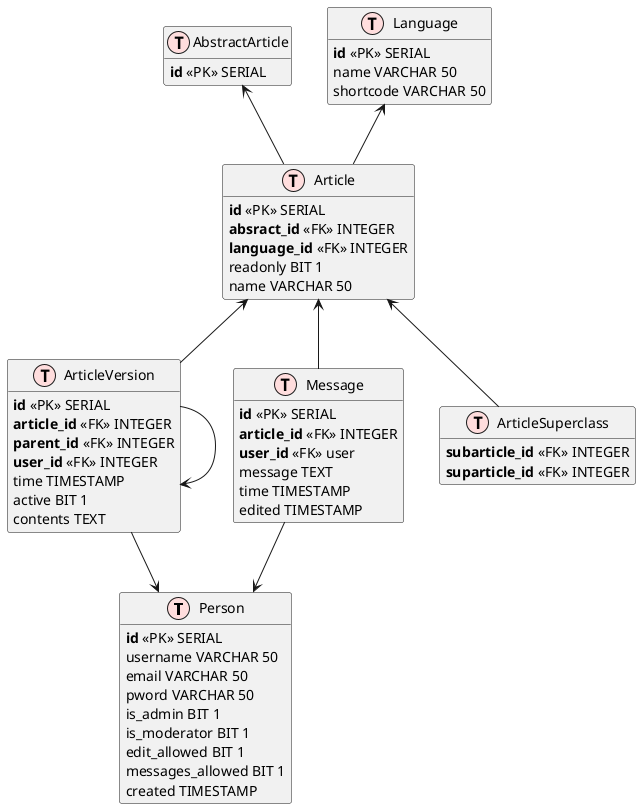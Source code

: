 @startuml
!define Table(name) class name as "name" << (T,#FFDDDD) >>
!define primary_key(x) <b>x</b> <<PK>>
!define foreign_key(x) <b>x</b> <<FK>>
!define unique(x) <color:green>x</color>
!define not_null(x) <u>x</u>

hide methods
hide stereotypes



Table(Person){
    primary_key(id) SERIAL
    username VARCHAR 50
    email VARCHAR 50
    pword VARCHAR 50
    is_admin BIT 1
    is_moderator BIT 1
    edit_allowed BIT 1
    messages_allowed BIT 1
    created TIMESTAMP
}


Table(Article) {
    primary_key(id) SERIAL
    foreign_key(absract_id) INTEGER
    foreign_key(language_id) INTEGER
    readonly BIT 1
    name VARCHAR 50
}

Table(ArticleVersion){
    primary_key(id) SERIAL
    foreign_key(article_id) INTEGER
    foreign_key(parent_id) INTEGER
    foreign_key(user_id) INTEGER
    time TIMESTAMP
    active BIT 1
    contents TEXT
}


Table(Message){
    primary_key(id) SERIAL
    foreign_key(article_id) INTEGER
    foreign_key(user_id) user
    message TEXT
    time TIMESTAMP
    edited TIMESTAMP
}

Table(ArticleSuperclass){
    foreign_key(subarticle_id) INTEGER
    foreign_key(suparticle_id) INTEGER
}

Table(AbstractArticle) {
    primary_key(id) SERIAL
}

Table(Language) {
    primary_key(id) SERIAL
    name VARCHAR 50
    shortcode VARCHAR 50
}


Language <-- Article
AbstractArticle <-- Article
Article <-- ArticleVersion 
Article <-- Message
Message --> Person
ArticleVersion --> Person
ArticleVersion --> ArticleVersion

Article <-- ArticleSuperclass

@enduml
